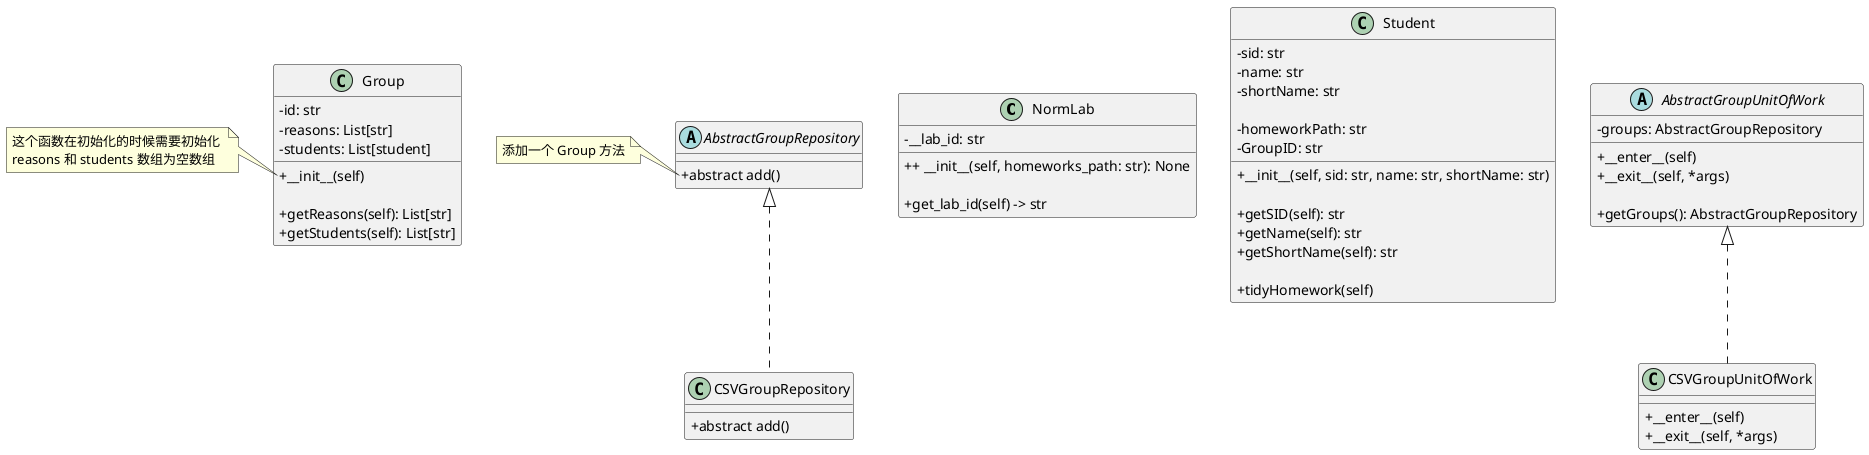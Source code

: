 @startuml main
skinparam classAttributeIconSize 0

' 整个系统类
class NormLab {
    - __lab_id: str

    ++ __init__(self, homeworks_path: str): None

    + get_lab_id(self) -> str
}

' 学生类
class Student {
    - sid: str
    - name: str
    - shortName: str
    
    - homeworkPath: str
    - GroupID: str

    + __init__(self, sid: str, name: str, shortName: str)

    + getSID(self): str
    + getName(self): str
    + getShortName(self): str

    + tidyHomework(self)
}

' 互相抄袭的一组人
class Group {
    - id: str 
    - reasons: List[str]
    - students: List[student]

    + __init__(self)
    
    + getReasons(self): List[str]
    + getStudents(self): List[str]
}

note left of Group::"__init__(self)"
    这个函数在初始化的时候需要初始化 
    reasons 和 students 数组为空数组
end note

' 仓库类
abstract class AbstractGroupRepository {
    + abstract add()
}
class CSVGroupRepository implements AbstractGroupRepository {
    + abstract add()
}

note left of AbstractGroupRepository::"add()" 
    添加一个 Group 方法
end note

' Uow 类
abstract class AbstractGroupUnitOfWork {
    - groups: AbstractGroupRepository

    + __enter__(self)
    + __exit__(self, *args)

    + getGroups(): AbstractGroupRepository
}
class CSVGroupUnitOfWork implements AbstractGroupUnitOfWork {
    +__enter__(self)
    +__exit__(self, *args)
}
@enduml